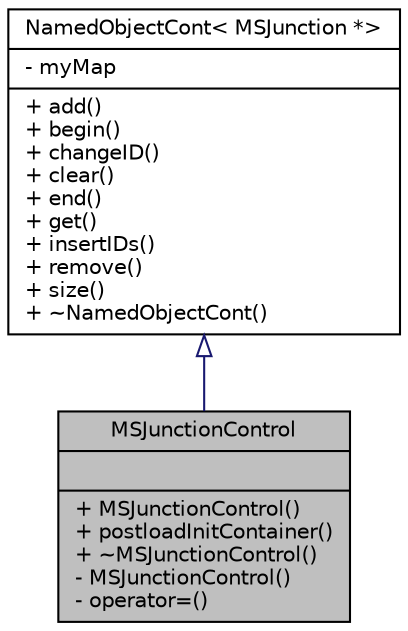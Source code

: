 digraph "MSJunctionControl"
{
  edge [fontname="Helvetica",fontsize="10",labelfontname="Helvetica",labelfontsize="10"];
  node [fontname="Helvetica",fontsize="10",shape=record];
  Node0 [label="{MSJunctionControl\n||+ MSJunctionControl()\l+ postloadInitContainer()\l+ ~MSJunctionControl()\l- MSJunctionControl()\l- operator=()\l}",height=0.2,width=0.4,color="black", fillcolor="grey75", style="filled", fontcolor="black"];
  Node1 -> Node0 [dir="back",color="midnightblue",fontsize="10",style="solid",arrowtail="onormal",fontname="Helvetica"];
  Node1 [label="{NamedObjectCont\< MSJunction *\>\n|- myMap\l|+ add()\l+ begin()\l+ changeID()\l+ clear()\l+ end()\l+ get()\l+ insertIDs()\l+ remove()\l+ size()\l+ ~NamedObjectCont()\l}",height=0.2,width=0.4,color="black", fillcolor="white", style="filled",URL="$d2/d4d/class_named_object_cont.html"];
}
